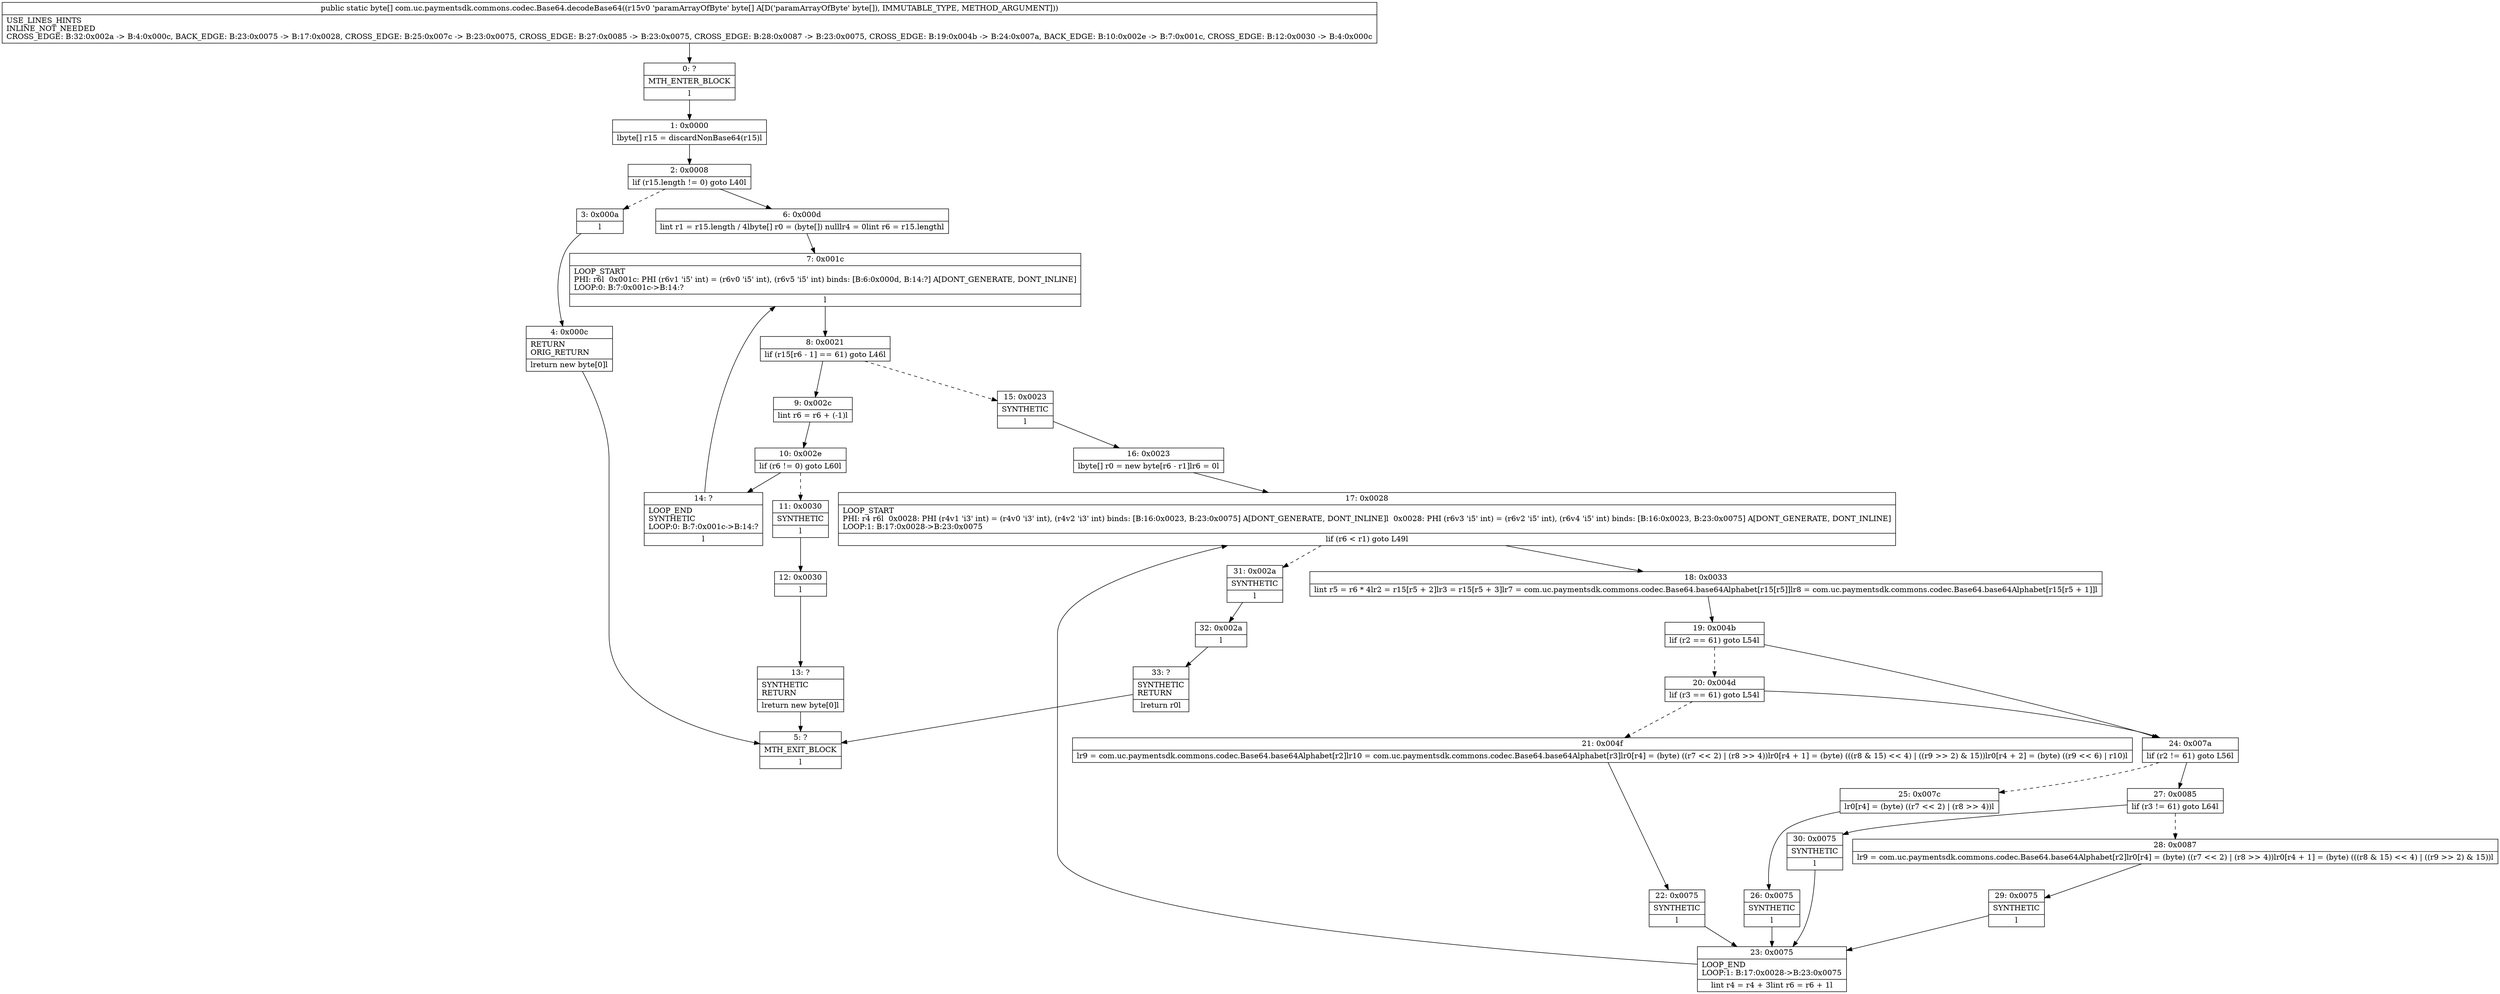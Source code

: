 digraph "CFG forcom.uc.paymentsdk.commons.codec.Base64.decodeBase64([B)[B" {
Node_0 [shape=record,label="{0\:\ ?|MTH_ENTER_BLOCK\l|l}"];
Node_1 [shape=record,label="{1\:\ 0x0000|lbyte[] r15 = discardNonBase64(r15)l}"];
Node_2 [shape=record,label="{2\:\ 0x0008|lif (r15.length != 0) goto L40l}"];
Node_3 [shape=record,label="{3\:\ 0x000a|l}"];
Node_4 [shape=record,label="{4\:\ 0x000c|RETURN\lORIG_RETURN\l|lreturn new byte[0]l}"];
Node_5 [shape=record,label="{5\:\ ?|MTH_EXIT_BLOCK\l|l}"];
Node_6 [shape=record,label="{6\:\ 0x000d|lint r1 = r15.length \/ 4lbyte[] r0 = (byte[]) nulllr4 = 0lint r6 = r15.lengthl}"];
Node_7 [shape=record,label="{7\:\ 0x001c|LOOP_START\lPHI: r6l  0x001c: PHI (r6v1 'i5' int) = (r6v0 'i5' int), (r6v5 'i5' int) binds: [B:6:0x000d, B:14:?] A[DONT_GENERATE, DONT_INLINE]\lLOOP:0: B:7:0x001c\-\>B:14:?\l|l}"];
Node_8 [shape=record,label="{8\:\ 0x0021|lif (r15[r6 \- 1] == 61) goto L46l}"];
Node_9 [shape=record,label="{9\:\ 0x002c|lint r6 = r6 + (\-1)l}"];
Node_10 [shape=record,label="{10\:\ 0x002e|lif (r6 != 0) goto L60l}"];
Node_11 [shape=record,label="{11\:\ 0x0030|SYNTHETIC\l|l}"];
Node_12 [shape=record,label="{12\:\ 0x0030|l}"];
Node_13 [shape=record,label="{13\:\ ?|SYNTHETIC\lRETURN\l|lreturn new byte[0]l}"];
Node_14 [shape=record,label="{14\:\ ?|LOOP_END\lSYNTHETIC\lLOOP:0: B:7:0x001c\-\>B:14:?\l|l}"];
Node_15 [shape=record,label="{15\:\ 0x0023|SYNTHETIC\l|l}"];
Node_16 [shape=record,label="{16\:\ 0x0023|lbyte[] r0 = new byte[r6 \- r1]lr6 = 0l}"];
Node_17 [shape=record,label="{17\:\ 0x0028|LOOP_START\lPHI: r4 r6l  0x0028: PHI (r4v1 'i3' int) = (r4v0 'i3' int), (r4v2 'i3' int) binds: [B:16:0x0023, B:23:0x0075] A[DONT_GENERATE, DONT_INLINE]l  0x0028: PHI (r6v3 'i5' int) = (r6v2 'i5' int), (r6v4 'i5' int) binds: [B:16:0x0023, B:23:0x0075] A[DONT_GENERATE, DONT_INLINE]\lLOOP:1: B:17:0x0028\-\>B:23:0x0075\l|lif (r6 \< r1) goto L49l}"];
Node_18 [shape=record,label="{18\:\ 0x0033|lint r5 = r6 * 4lr2 = r15[r5 + 2]lr3 = r15[r5 + 3]lr7 = com.uc.paymentsdk.commons.codec.Base64.base64Alphabet[r15[r5]]lr8 = com.uc.paymentsdk.commons.codec.Base64.base64Alphabet[r15[r5 + 1]]l}"];
Node_19 [shape=record,label="{19\:\ 0x004b|lif (r2 == 61) goto L54l}"];
Node_20 [shape=record,label="{20\:\ 0x004d|lif (r3 == 61) goto L54l}"];
Node_21 [shape=record,label="{21\:\ 0x004f|lr9 = com.uc.paymentsdk.commons.codec.Base64.base64Alphabet[r2]lr10 = com.uc.paymentsdk.commons.codec.Base64.base64Alphabet[r3]lr0[r4] = (byte) ((r7 \<\< 2) \| (r8 \>\> 4))lr0[r4 + 1] = (byte) (((r8 & 15) \<\< 4) \| ((r9 \>\> 2) & 15))lr0[r4 + 2] = (byte) ((r9 \<\< 6) \| r10)l}"];
Node_22 [shape=record,label="{22\:\ 0x0075|SYNTHETIC\l|l}"];
Node_23 [shape=record,label="{23\:\ 0x0075|LOOP_END\lLOOP:1: B:17:0x0028\-\>B:23:0x0075\l|lint r4 = r4 + 3lint r6 = r6 + 1l}"];
Node_24 [shape=record,label="{24\:\ 0x007a|lif (r2 != 61) goto L56l}"];
Node_25 [shape=record,label="{25\:\ 0x007c|lr0[r4] = (byte) ((r7 \<\< 2) \| (r8 \>\> 4))l}"];
Node_26 [shape=record,label="{26\:\ 0x0075|SYNTHETIC\l|l}"];
Node_27 [shape=record,label="{27\:\ 0x0085|lif (r3 != 61) goto L64l}"];
Node_28 [shape=record,label="{28\:\ 0x0087|lr9 = com.uc.paymentsdk.commons.codec.Base64.base64Alphabet[r2]lr0[r4] = (byte) ((r7 \<\< 2) \| (r8 \>\> 4))lr0[r4 + 1] = (byte) (((r8 & 15) \<\< 4) \| ((r9 \>\> 2) & 15))l}"];
Node_29 [shape=record,label="{29\:\ 0x0075|SYNTHETIC\l|l}"];
Node_30 [shape=record,label="{30\:\ 0x0075|SYNTHETIC\l|l}"];
Node_31 [shape=record,label="{31\:\ 0x002a|SYNTHETIC\l|l}"];
Node_32 [shape=record,label="{32\:\ 0x002a|l}"];
Node_33 [shape=record,label="{33\:\ ?|SYNTHETIC\lRETURN\l|lreturn r0l}"];
MethodNode[shape=record,label="{public static byte[] com.uc.paymentsdk.commons.codec.Base64.decodeBase64((r15v0 'paramArrayOfByte' byte[] A[D('paramArrayOfByte' byte[]), IMMUTABLE_TYPE, METHOD_ARGUMENT]))  | USE_LINES_HINTS\lINLINE_NOT_NEEDED\lCROSS_EDGE: B:32:0x002a \-\> B:4:0x000c, BACK_EDGE: B:23:0x0075 \-\> B:17:0x0028, CROSS_EDGE: B:25:0x007c \-\> B:23:0x0075, CROSS_EDGE: B:27:0x0085 \-\> B:23:0x0075, CROSS_EDGE: B:28:0x0087 \-\> B:23:0x0075, CROSS_EDGE: B:19:0x004b \-\> B:24:0x007a, BACK_EDGE: B:10:0x002e \-\> B:7:0x001c, CROSS_EDGE: B:12:0x0030 \-\> B:4:0x000c\l}"];
MethodNode -> Node_0;
Node_0 -> Node_1;
Node_1 -> Node_2;
Node_2 -> Node_3[style=dashed];
Node_2 -> Node_6;
Node_3 -> Node_4;
Node_4 -> Node_5;
Node_6 -> Node_7;
Node_7 -> Node_8;
Node_8 -> Node_9;
Node_8 -> Node_15[style=dashed];
Node_9 -> Node_10;
Node_10 -> Node_11[style=dashed];
Node_10 -> Node_14;
Node_11 -> Node_12;
Node_12 -> Node_13;
Node_13 -> Node_5;
Node_14 -> Node_7;
Node_15 -> Node_16;
Node_16 -> Node_17;
Node_17 -> Node_18;
Node_17 -> Node_31[style=dashed];
Node_18 -> Node_19;
Node_19 -> Node_20[style=dashed];
Node_19 -> Node_24;
Node_20 -> Node_21[style=dashed];
Node_20 -> Node_24;
Node_21 -> Node_22;
Node_22 -> Node_23;
Node_23 -> Node_17;
Node_24 -> Node_25[style=dashed];
Node_24 -> Node_27;
Node_25 -> Node_26;
Node_26 -> Node_23;
Node_27 -> Node_28[style=dashed];
Node_27 -> Node_30;
Node_28 -> Node_29;
Node_29 -> Node_23;
Node_30 -> Node_23;
Node_31 -> Node_32;
Node_32 -> Node_33;
Node_33 -> Node_5;
}

